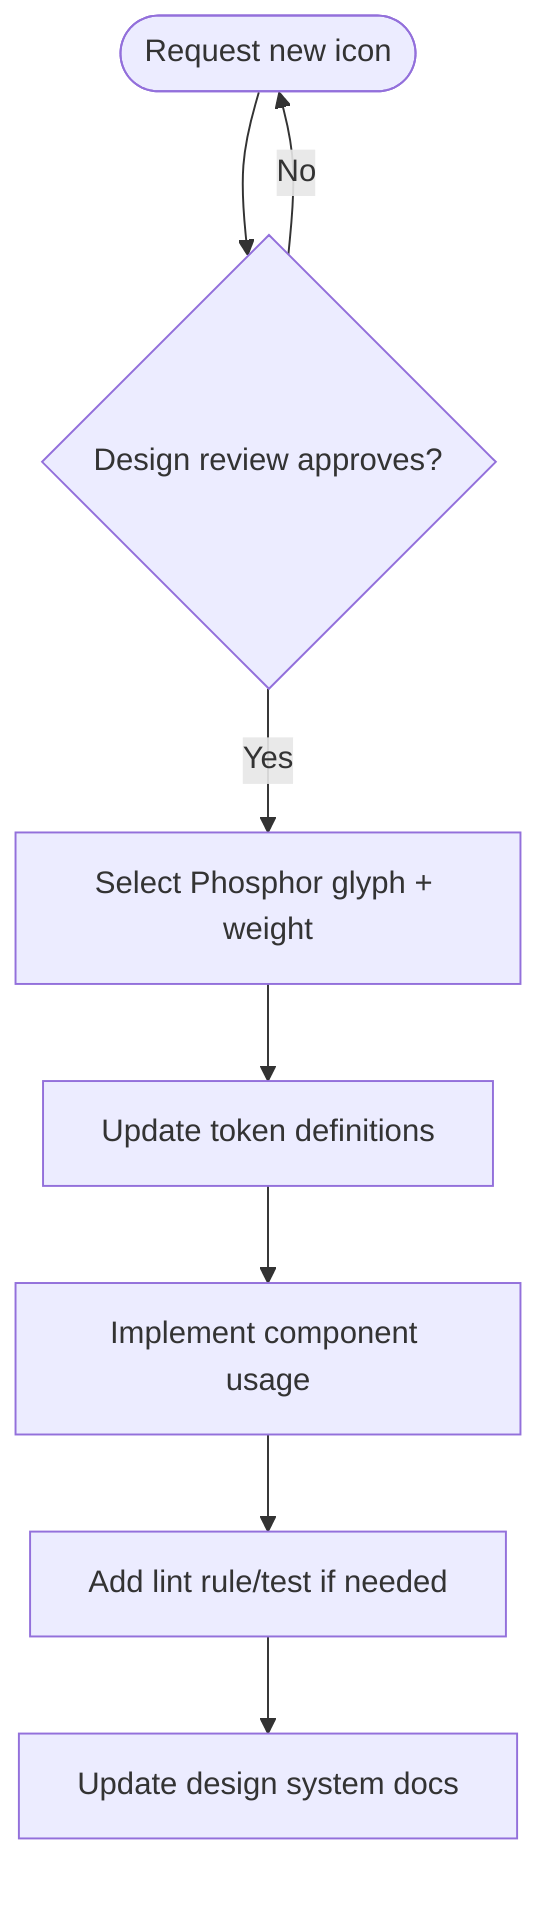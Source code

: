flowchart TD
    request([Request new icon])
    review{Design review approves?}
    select[Select Phosphor glyph + weight]
    updateTokens[Update token definitions]
    implement[Implement component usage]
    lint[Add lint rule/test if needed]
    document[Update design system docs]
    request --> review
    review -->|Yes| select --> updateTokens --> implement --> lint --> document
    review -->|No| request